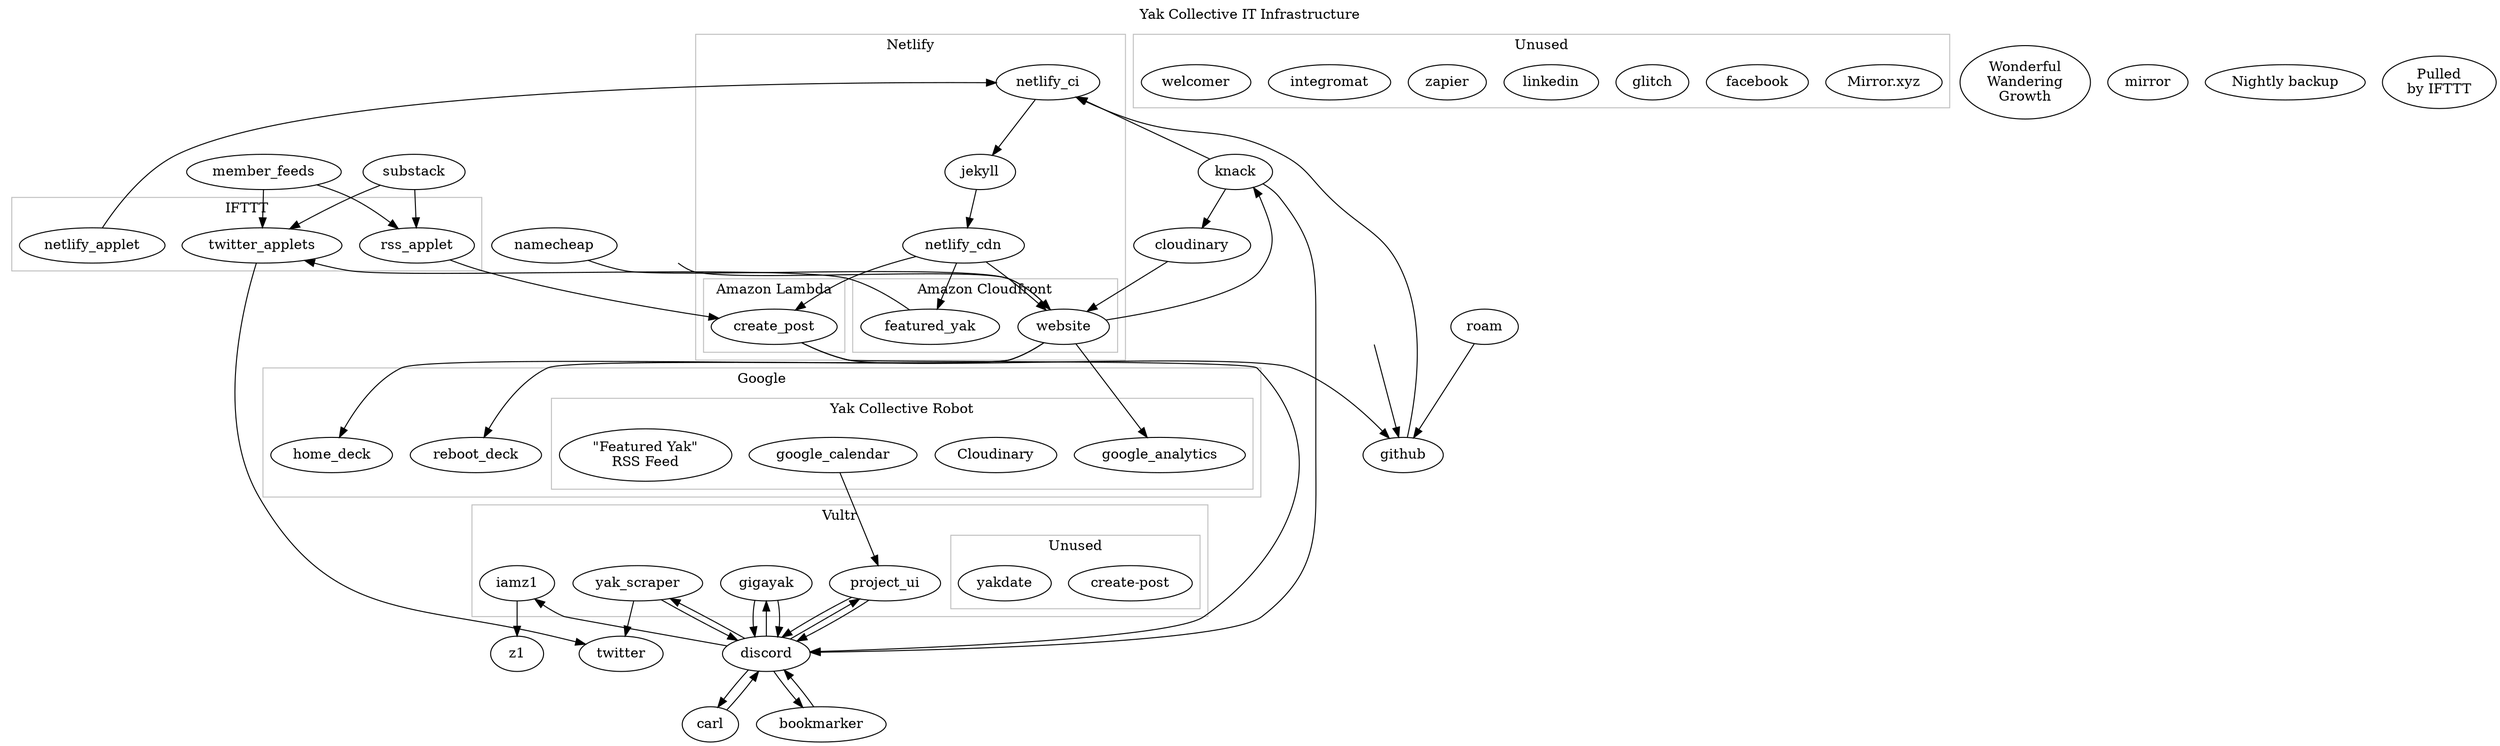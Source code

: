 # A dot file which includes all (known) Yak Collective IT
# infrastructure.
#
# Unlike standard Graphviz dot, we define some macros (in `macros.sed`)
# that need to be replaced pre-render. You should familiarize yourself
# with that file before editing this one.

digraph yak_infrastructure {
	labelloc = "t";
	label = "Yak Collective IT Infrastructure";
	labelURL = "https://roamresearch.com/#/app/ArtOfGig/page/6fhTlx1p_";

	# Components
	#
	subgraph cluster_google {
		labelloc = "t";
		label = "Google";
		color = "gray";

		subgraph cluster_robot {
			labelloc = "t";
			label = "Yak Collective Robot";
			labelURL = "https://roamresearch.com/#/app/ArtOfGig/page/bRd-QWJA0";
			color = "gray";

			google_analytics INTERNAL_SERVICE [label = "Google\nAnalytics"] [URL = "https://roamresearch.com/#/app/ArtOfGig/page/gkim0kNQ8"];
			google_calendar STATIC_DATA [label = "Google\nCalendar"] [URL = "https://roamresearch.com/#/app/ArtOfGig/page/5JAKKBvdi"];
		}

		reboot_deck STATIC_DATA [label = "\"Don't Waste the\nReboot\" deck"] [URL = "https://roamresearch.com/#/app/ArtOfGig/page/s7km8fEQp"];
		home_deck STATIC_DATA [label = "\"The New Old\nHome\" deck"] [URL = "https://roamresearch.com/#/app/ArtOfGig/page/sGxc8YzrD"];
	}

	subgraph cluster_vultr {
		labelloc = "t";
		label = "Vultr";
		labelURL = "https://roamresearch.com/#/app/ArtOfGig/page/WpgCSZdjg";
		color = "gray";

		gigayak APPLET [label = "gigayak"] [URL = "https://roamresearch.com/#/app/ArtOfGig/page/_1voFfg7g"];
		iamz1 APPLET [label = "IamZ1"] [URL = "https://roamresearch.com/#/app/ArtOfGig/page/SvvXQHcP-"];
		project_ui APPLET [label = "Project_UI"] [URL = "https://roamresearch.com/#/app/ArtOfGig/page/6F1F3oaNT"];
		yak_scraper APPLET [label = "Shepherd / \nyak_scraper"] [URL = "https://roamresearch.com/#/app/ArtOfGig/page/AaFxsbkdW"];

		subgraph cluster_vultr_unused {
			labelloc = "t";
			label = "Unused";
			color = "gray";

			yakdate APPLET [label = "yakdate"] [URL = "https://roamresearch.com/#/app/ArtOfGig/page/h8CetC_Re"];
		}
	}

	carl APPLET [label = "Carl"] [URL = "https://roamresearch.com/#/app/ArtOfGig/page/wfmK-RIl1"];

	bookmarker APPLET [label = "Bookmarker"] [URL = "https://roamresearch.com/#/app/ArtOfGig/page/olyafjy4D"];

	discord EXTERNAL_SERVICE [label = "Discord"] [URL = "https://roamresearch.com/#/app/ArtOfGig/page/AsI1N4yGZ"];

	substack EXTERNAL_SERVICE [label = "Substack"] [URL = "https://roamresearch.com/#/app/ArtOfGig/page/kMaCo6Xc-"];

	member_feeds STATIC_DATA [label = "Member RSS\nFeeds"] [URL = "https://roamresearch.com/#/app/ArtOfGig/page/RLF445t5m"];

	twitter EXTERNAL_SERVICE [label = "Twitter"] [URL = "https://roamresearch.com/#/app/ArtOfGig/page/ssp9sORuP"];

	z1 HARDWARE [label = "Wonderful\nWandering\nGrowth"] [URL = "https://roamresearch.com/#/app/ArtOfGig/page/lLs7Ev9Pd"];

	subgraph cluster_unused {
		labelloc = "t";
		label = "Unused";
		color = "gray";

		facebook EXTERNAL_SERVICE [label = "Facebook"] [URL = "https://roamresearch.com/#/app/ArtOfGig/page/WZKSWTGz5"];
		glitch INTERNAL_SERVICE [label = "Glitch"] [URL = "https://roamresearch.com/#/app/ArtOfGig/page/bTxU0ABQS"];
		linkedin EXTERNAL_SERVICE [label = "LinkedIn"] [URL = "https://roamresearch.com/#/app/ArtOfGig/page/M17w4lZJB"];
		zapier INTERNAL_SERVICE [label = "Zapier"] [URL = "https://roamresearch.com/#/app/ArtOfGig/page/WW4JidMuQ"];

		integromat INTERNAL_SERVICE [label = "Integromat"] [URL = "https://roamresearch.com/#/app/ArtOfGig/page/ExYczJs8u"];

		welcomer APPLET [label = "Welcomer"] [URL = "https://roamresearch.com/#/app/ArtOfGig/page/6EFGxN2M8"];
	}

	subgraph cluster_ifttt {
		labelloc = "t";
		label = "IFTTT";
		labelURL = "https://roamresearch.com/#/app/ArtOfGig/page/1jMx-b5Fs";
		color = "gray";

		rss_applet APPLET [label = "create-post\nApplets"] [URL = "https://roamresearch.com/#/app/ArtOfGig/page/ucCeiIsih"];
		twitter_applets APPLET [label = "Twitter\nApplets"] [URL = "https://roamresearch.com/#/app/ArtOfGig/page/j7DInC9sg"];
		netlify_applet APPLET [label = "Netlify Build\nHook Applet"] [URL = "https://roamresearch.com/#/app/ArtOfGig/page/EWP06EjZH"];
	}

	github INTERNAL_SERVICE [label = "GitHub"] [URL = "https://roamresearch.com/#/app/ArtOfGig/page/1PVNV7Ell"];

	subgraph cluster_netlify {
		labelloc = "t";
		label = "Netlify";
		labelURL = "https://roamresearch.com/#/app/ArtOfGig/page/SVNduLQJn";
		color = "gray";

		netlify_ci INTERNAL_SERVICE [label = "Netlify Continuous\nIntegration"] [URL = "https://roamresearch.com/#/app/ArtOfGig/page/lfZqzDmtI"];
		jekyll APPLET [label = "Jekyll"] [URL = "https://roamresearch.com/#/app/ArtOfGig/page/fF35dWNYl"];
		netlify_cdn INTERNAL_SERVICE [label = "Netlify\nCDN"] [URL = "https://roamresearch.com/#/app/ArtOfGig/page/R-E2CDAe2"];

		subgraph cluster_cloudfront {
			labelloc = "t";
			label = "Amazon Cloudfront";
			color = "gray";

			website STATIC_DATA [label = "Yak Collective\nWebsite"] [URL = "https://roamresearch.com/#/app/ArtOfGig/page/h0Wx539Oq"];
			featured_yak STATIC_DATA [label = "\"Featured Yak\"\nRSS Feed"] [URL = "https://roamresearch.com/#/app/ArtOfGig/page/ZzuH6YDFq"];
		}

		subgraph cluster_lambda {
			labelloc = "t";
			label = "Amazon Lambda";
			color = "gray";

			create_post APPLET [label = "create-post"] [URL = "https://roamresearch.com/#/app/ArtOfGig/page/wDK81GyfO"];
		}
	}

	namecheap INTERNAL_SERVICE [label = "Namecheap"] [URL = "https://roamresearch.com/#/app/ArtOfGig/page/SrB_NQUiU"];

	cloudinary INTERNAL_SERVICE [label = "Cloudinary"] [URL = "https://roamresearch.com/#/app/ArtOfGig/page/aZug23GyY"];

	knack EXTERNAL_SERVICE [label = "Knack"] [URL = "https://roamresearch.com/#/app/ArtOfGig/page/FDjmLsCeR"];

	roam EXTERNAL_SERVICE [label = "Roam"] [URL = "https://roamresearch.com/#/app/ArtOfGig/page/FEPWC0DLJ"];

	mirror EXTERNAL_SERVICE [label = "Mirror.xyz"] [URL = "https://roamresearch.com/#/app/ArtOfGig/page/wTZFaIrwc"];

	# Hidden user interaction nodes
	#
	visitor  [shape = plaintext] [label = ""];
	developer  [shape = plaintext] [label = ""];

	# Website data flows to Google
	#
	website -> google_analytics AUTO_DATA [label = "Visitor analytics"];
	website -> {reboot_deck, home_deck} USER_DATA [label = "Google Slides / PDF"];

	# Member registration flow
	#
	visitor -> website USER_DATA [label = "Website visitor"];
	website -> knack USER_DATA [label = "Sign up form\n(minimal data)"];
	knack -> discord USER_DATA [label = "Invite link"];

	# Member interactions
	#
	discord -> {bookmarker, carl} AUTO_DATA [label = "Command"];
	{bookmarker, carl} -> discord AUTO_DATA [label = "Response"];

	discord -> {gigayak, iamz1, yak_scraper} USER_DATA [label = "User\ncommand"];
	{gigayak, yak_scraper} -> discord USER_DATA [label = "Requested info or\nacknowledgement"];
	iamz1 -> z1 USER_DATA [label = "Rover command"];
	yak_scraper -> twitter USER_DATA [label = "$yaktweet"];

	discord -> project_ui AUTO_DATA [label = "Channel\ninformation"];
	project_ui -> discord AUTO_DATA [label = "Build\n#project-notifications"];

	gigayak -> discord USER_DATA [label = "Build\n#gig-list"];

	# Building the website
	#
	developer -> github USER_DATA [label = "Git commit"];
	github -> netlify_ci AUTO_DATA [label = "Repo contents pushed\non commit"];
	netlify_applet -> netlify_ci AUTO_DATA [label = "Trigger rebuild\nevery 24 hours"];
	knack -> netlify_ci AUTO_DATA [label = "Pull member data\nduring build process"];
	netlify_ci -> jekyll AUTO_DATA [label = "Build website"];
	jekyll -> netlify_cdn AUTO_DATA [label = "Optimize & deploy\nwebsite files"];
	namecheap -> website USER_DATA [label = "DNS information"];
	netlify_cdn -> {website, featured_yak} AUTO_DATA [label = "Push to Amazon\nCloudfront"];
	netlify_cdn -> create_post AUTO_DATA [label = "Create Amazon\nLambda function"];
	knack -> cloudinary AUTO_DATA [label = "Image\nprocessing"];
	cloudinary -> website USER_DATA [label = "Serve images\nto visitors"];

	# Various RSS feeds to the website/Discord
	#
	{member_feeds, substack} -> rss_applet USER_DATA [label = "Pulled\nby IFTTT"];
	rss_applet -> create_post AUTO_DATA [label = "RSS post data\nto webhook"];
	create_post -> github AUTO_DATA [label = "Commit new\nmember post"];
	create_post -> discord AUTO_DATA [label = "Post in\n#yaktalk-content"];

	# Various RSS feeds to Twitter/Discord
	#
	{member_feeds, substack} -> twitter_applets USER_DATA [label = "Pulled\nby IFTTT"];
	featured_yak -> twitter_applets AUTO_DATA [label = "Pulled\nby IFTTT"];
	twitter_applets -> twitter AUTO_DATA [label = "Tweet about\nnew content"];

	# Google Calendar ->  Discord
	#
	google_calendar -> project_ui AUTO_DATA [label = "Google Calendar\nAPI"];
	project_ui -> discord AUTO_DATA [label = "Post in\n#events-this-week"];

	# Backup
	#
	roam -> github AUTO_DATA [label = "Nightly backup"];
}
